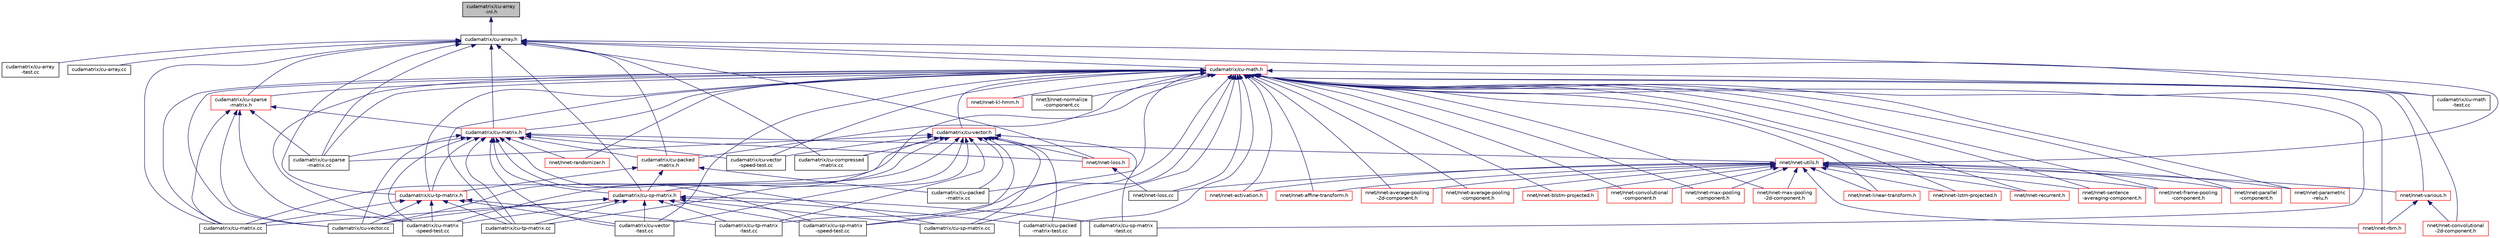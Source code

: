 digraph "cudamatrix/cu-array-inl.h"
{
  edge [fontname="Helvetica",fontsize="10",labelfontname="Helvetica",labelfontsize="10"];
  node [fontname="Helvetica",fontsize="10",shape=record];
  Node8 [label="cudamatrix/cu-array\l-inl.h",height=0.2,width=0.4,color="black", fillcolor="grey75", style="filled", fontcolor="black"];
  Node8 -> Node9 [dir="back",color="midnightblue",fontsize="10",style="solid",fontname="Helvetica"];
  Node9 [label="cudamatrix/cu-array.h",height=0.2,width=0.4,color="black", fillcolor="white", style="filled",URL="$cu-array_8h.html"];
  Node9 -> Node10 [dir="back",color="midnightblue",fontsize="10",style="solid",fontname="Helvetica"];
  Node10 [label="cudamatrix/cu-array\l-test.cc",height=0.2,width=0.4,color="black", fillcolor="white", style="filled",URL="$cu-array-test_8cc.html"];
  Node9 -> Node11 [dir="back",color="midnightblue",fontsize="10",style="solid",fontname="Helvetica"];
  Node11 [label="cudamatrix/cu-array.cc",height=0.2,width=0.4,color="black", fillcolor="white", style="filled",URL="$cu-array_8cc.html"];
  Node9 -> Node12 [dir="back",color="midnightblue",fontsize="10",style="solid",fontname="Helvetica"];
  Node12 [label="cudamatrix/cu-math.h",height=0.2,width=0.4,color="red", fillcolor="white", style="filled",URL="$cu-math_8h.html"];
  Node12 -> Node13 [dir="back",color="midnightblue",fontsize="10",style="solid",fontname="Helvetica"];
  Node13 [label="cudamatrix/cu-vector.h",height=0.2,width=0.4,color="red", fillcolor="white", style="filled",URL="$cu-vector_8h.html"];
  Node13 -> Node284 [dir="back",color="midnightblue",fontsize="10",style="solid",fontname="Helvetica"];
  Node284 [label="cudamatrix/cu-compressed\l-matrix.cc",height=0.2,width=0.4,color="black", fillcolor="white", style="filled",URL="$cu-compressed-matrix_8cc.html"];
  Node13 -> Node270 [dir="back",color="midnightblue",fontsize="10",style="solid",fontname="Helvetica"];
  Node270 [label="cudamatrix/cu-matrix\l-speed-test.cc",height=0.2,width=0.4,color="black", fillcolor="white", style="filled",URL="$cu-matrix-speed-test_8cc.html"];
  Node13 -> Node271 [dir="back",color="midnightblue",fontsize="10",style="solid",fontname="Helvetica"];
  Node271 [label="cudamatrix/cu-matrix.cc",height=0.2,width=0.4,color="black", fillcolor="white", style="filled",URL="$cu-matrix_8cc.html"];
  Node13 -> Node272 [dir="back",color="midnightblue",fontsize="10",style="solid",fontname="Helvetica"];
  Node272 [label="cudamatrix/cu-packed\l-matrix-test.cc",height=0.2,width=0.4,color="black", fillcolor="white", style="filled",URL="$cu-packed-matrix-test_8cc.html"];
  Node13 -> Node282 [dir="back",color="midnightblue",fontsize="10",style="solid",fontname="Helvetica"];
  Node282 [label="cudamatrix/cu-packed\l-matrix.cc",height=0.2,width=0.4,color="black", fillcolor="white", style="filled",URL="$cu-packed-matrix_8cc.html"];
  Node13 -> Node273 [dir="back",color="midnightblue",fontsize="10",style="solid",fontname="Helvetica"];
  Node273 [label="cudamatrix/cu-sp-matrix\l-speed-test.cc",height=0.2,width=0.4,color="black", fillcolor="white", style="filled",URL="$cu-sp-matrix-speed-test_8cc.html"];
  Node13 -> Node274 [dir="back",color="midnightblue",fontsize="10",style="solid",fontname="Helvetica"];
  Node274 [label="cudamatrix/cu-sp-matrix\l-test.cc",height=0.2,width=0.4,color="black", fillcolor="white", style="filled",URL="$cu-sp-matrix-test_8cc.html"];
  Node13 -> Node275 [dir="back",color="midnightblue",fontsize="10",style="solid",fontname="Helvetica"];
  Node275 [label="cudamatrix/cu-sp-matrix.cc",height=0.2,width=0.4,color="black", fillcolor="white", style="filled",URL="$cu-sp-matrix_8cc.html"];
  Node13 -> Node289 [dir="back",color="midnightblue",fontsize="10",style="solid",fontname="Helvetica"];
  Node289 [label="cudamatrix/cu-sparse\l-matrix.cc",height=0.2,width=0.4,color="black", fillcolor="white", style="filled",URL="$cu-sparse-matrix_8cc.html"];
  Node13 -> Node277 [dir="back",color="midnightblue",fontsize="10",style="solid",fontname="Helvetica"];
  Node277 [label="cudamatrix/cu-tp-matrix\l-test.cc",height=0.2,width=0.4,color="black", fillcolor="white", style="filled",URL="$cu-tp-matrix-test_8cc.html"];
  Node13 -> Node278 [dir="back",color="midnightblue",fontsize="10",style="solid",fontname="Helvetica"];
  Node278 [label="cudamatrix/cu-tp-matrix.cc",height=0.2,width=0.4,color="black", fillcolor="white", style="filled",URL="$cu-tp-matrix_8cc.html"];
  Node13 -> Node290 [dir="back",color="midnightblue",fontsize="10",style="solid",fontname="Helvetica"];
  Node290 [label="cudamatrix/cu-vector\l-speed-test.cc",height=0.2,width=0.4,color="black", fillcolor="white", style="filled",URL="$cu-vector-speed-test_8cc.html"];
  Node13 -> Node279 [dir="back",color="midnightblue",fontsize="10",style="solid",fontname="Helvetica"];
  Node279 [label="cudamatrix/cu-vector\l-test.cc",height=0.2,width=0.4,color="black", fillcolor="white", style="filled",URL="$cu-vector-test_8cc.html"];
  Node13 -> Node280 [dir="back",color="midnightblue",fontsize="10",style="solid",fontname="Helvetica"];
  Node280 [label="cudamatrix/cu-vector.cc",height=0.2,width=0.4,color="black", fillcolor="white", style="filled",URL="$cu-vector_8cc.html"];
  Node13 -> Node340 [dir="back",color="midnightblue",fontsize="10",style="solid",fontname="Helvetica"];
  Node340 [label="nnet/nnet-loss.h",height=0.2,width=0.4,color="red", fillcolor="white", style="filled",URL="$nnet-loss_8h.html"];
  Node340 -> Node338 [dir="back",color="midnightblue",fontsize="10",style="solid",fontname="Helvetica"];
  Node338 [label="nnet/nnet-loss.cc",height=0.2,width=0.4,color="black", fillcolor="white", style="filled",URL="$nnet-loss_8cc.html"];
  Node12 -> Node267 [dir="back",color="midnightblue",fontsize="10",style="solid",fontname="Helvetica"];
  Node267 [label="cudamatrix/cu-matrix.h",height=0.2,width=0.4,color="red", fillcolor="white", style="filled",URL="$cu-matrix_8h.html"];
  Node267 -> Node268 [dir="back",color="midnightblue",fontsize="10",style="solid",fontname="Helvetica"];
  Node268 [label="cudamatrix/cu-packed\l-matrix.h",height=0.2,width=0.4,color="red", fillcolor="white", style="filled",URL="$cu-packed-matrix_8h.html"];
  Node268 -> Node269 [dir="back",color="midnightblue",fontsize="10",style="solid",fontname="Helvetica"];
  Node269 [label="cudamatrix/cu-sp-matrix.h",height=0.2,width=0.4,color="red", fillcolor="white", style="filled",URL="$cu-sp-matrix_8h.html"];
  Node269 -> Node270 [dir="back",color="midnightblue",fontsize="10",style="solid",fontname="Helvetica"];
  Node269 -> Node271 [dir="back",color="midnightblue",fontsize="10",style="solid",fontname="Helvetica"];
  Node269 -> Node272 [dir="back",color="midnightblue",fontsize="10",style="solid",fontname="Helvetica"];
  Node269 -> Node273 [dir="back",color="midnightblue",fontsize="10",style="solid",fontname="Helvetica"];
  Node269 -> Node274 [dir="back",color="midnightblue",fontsize="10",style="solid",fontname="Helvetica"];
  Node269 -> Node275 [dir="back",color="midnightblue",fontsize="10",style="solid",fontname="Helvetica"];
  Node269 -> Node277 [dir="back",color="midnightblue",fontsize="10",style="solid",fontname="Helvetica"];
  Node269 -> Node278 [dir="back",color="midnightblue",fontsize="10",style="solid",fontname="Helvetica"];
  Node269 -> Node279 [dir="back",color="midnightblue",fontsize="10",style="solid",fontname="Helvetica"];
  Node269 -> Node280 [dir="back",color="midnightblue",fontsize="10",style="solid",fontname="Helvetica"];
  Node268 -> Node281 [dir="back",color="midnightblue",fontsize="10",style="solid",fontname="Helvetica"];
  Node281 [label="cudamatrix/cu-tp-matrix.h",height=0.2,width=0.4,color="red", fillcolor="white", style="filled",URL="$cu-tp-matrix_8h.html"];
  Node281 -> Node270 [dir="back",color="midnightblue",fontsize="10",style="solid",fontname="Helvetica"];
  Node281 -> Node271 [dir="back",color="midnightblue",fontsize="10",style="solid",fontname="Helvetica"];
  Node281 -> Node277 [dir="back",color="midnightblue",fontsize="10",style="solid",fontname="Helvetica"];
  Node281 -> Node278 [dir="back",color="midnightblue",fontsize="10",style="solid",fontname="Helvetica"];
  Node281 -> Node279 [dir="back",color="midnightblue",fontsize="10",style="solid",fontname="Helvetica"];
  Node281 -> Node280 [dir="back",color="midnightblue",fontsize="10",style="solid",fontname="Helvetica"];
  Node268 -> Node282 [dir="back",color="midnightblue",fontsize="10",style="solid",fontname="Helvetica"];
  Node267 -> Node269 [dir="back",color="midnightblue",fontsize="10",style="solid",fontname="Helvetica"];
  Node267 -> Node281 [dir="back",color="midnightblue",fontsize="10",style="solid",fontname="Helvetica"];
  Node267 -> Node270 [dir="back",color="midnightblue",fontsize="10",style="solid",fontname="Helvetica"];
  Node267 -> Node273 [dir="back",color="midnightblue",fontsize="10",style="solid",fontname="Helvetica"];
  Node267 -> Node275 [dir="back",color="midnightblue",fontsize="10",style="solid",fontname="Helvetica"];
  Node267 -> Node289 [dir="back",color="midnightblue",fontsize="10",style="solid",fontname="Helvetica"];
  Node267 -> Node278 [dir="back",color="midnightblue",fontsize="10",style="solid",fontname="Helvetica"];
  Node267 -> Node290 [dir="back",color="midnightblue",fontsize="10",style="solid",fontname="Helvetica"];
  Node267 -> Node279 [dir="back",color="midnightblue",fontsize="10",style="solid",fontname="Helvetica"];
  Node267 -> Node280 [dir="back",color="midnightblue",fontsize="10",style="solid",fontname="Helvetica"];
  Node267 -> Node337 [dir="back",color="midnightblue",fontsize="10",style="solid",fontname="Helvetica"];
  Node337 [label="nnet/nnet-utils.h",height=0.2,width=0.4,color="red", fillcolor="white", style="filled",URL="$nnet-utils_8h.html"];
  Node337 -> Node292 [dir="back",color="midnightblue",fontsize="10",style="solid",fontname="Helvetica"];
  Node292 [label="nnet/nnet-activation.h",height=0.2,width=0.4,color="red", fillcolor="white", style="filled",URL="$nnet-activation_8h.html"];
  Node337 -> Node298 [dir="back",color="midnightblue",fontsize="10",style="solid",fontname="Helvetica"];
  Node298 [label="nnet/nnet-affine-transform.h",height=0.2,width=0.4,color="red", fillcolor="white", style="filled",URL="$nnet-affine-transform_8h.html"];
  Node337 -> Node300 [dir="back",color="midnightblue",fontsize="10",style="solid",fontname="Helvetica"];
  Node300 [label="nnet/nnet-average-pooling\l-2d-component.h",height=0.2,width=0.4,color="red", fillcolor="white", style="filled",URL="$nnet-average-pooling-2d-component_8h.html"];
  Node337 -> Node302 [dir="back",color="midnightblue",fontsize="10",style="solid",fontname="Helvetica"];
  Node302 [label="nnet/nnet-average-pooling\l-component.h",height=0.2,width=0.4,color="red", fillcolor="white", style="filled",URL="$nnet-average-pooling-component_8h.html"];
  Node337 -> Node303 [dir="back",color="midnightblue",fontsize="10",style="solid",fontname="Helvetica"];
  Node303 [label="nnet/nnet-blstm-projected.h",height=0.2,width=0.4,color="red", fillcolor="white", style="filled",URL="$nnet-blstm-projected_8h.html"];
  Node337 -> Node324 [dir="back",color="midnightblue",fontsize="10",style="solid",fontname="Helvetica"];
  Node324 [label="nnet/nnet-convolutional\l-component.h",height=0.2,width=0.4,color="red", fillcolor="white", style="filled",URL="$nnet-convolutional-component_8h.html"];
  Node337 -> Node326 [dir="back",color="midnightblue",fontsize="10",style="solid",fontname="Helvetica"];
  Node326 [label="nnet/nnet-various.h",height=0.2,width=0.4,color="red", fillcolor="white", style="filled",URL="$nnet-various_8h.html"];
  Node326 -> Node325 [dir="back",color="midnightblue",fontsize="10",style="solid",fontname="Helvetica"];
  Node325 [label="nnet/nnet-convolutional\l-2d-component.h",height=0.2,width=0.4,color="red", fillcolor="white", style="filled",URL="$nnet-convolutional-2d-component_8h.html"];
  Node326 -> Node305 [dir="back",color="midnightblue",fontsize="10",style="solid",fontname="Helvetica"];
  Node305 [label="nnet/nnet-rbm.h",height=0.2,width=0.4,color="red", fillcolor="white", style="filled",URL="$nnet-rbm_8h.html"];
  Node337 -> Node327 [dir="back",color="midnightblue",fontsize="10",style="solid",fontname="Helvetica"];
  Node327 [label="nnet/nnet-max-pooling\l-component.h",height=0.2,width=0.4,color="red", fillcolor="white", style="filled",URL="$nnet-max-pooling-component_8h.html"];
  Node337 -> Node328 [dir="back",color="midnightblue",fontsize="10",style="solid",fontname="Helvetica"];
  Node328 [label="nnet/nnet-max-pooling\l-2d-component.h",height=0.2,width=0.4,color="red", fillcolor="white", style="filled",URL="$nnet-max-pooling-2d-component_8h.html"];
  Node337 -> Node330 [dir="back",color="midnightblue",fontsize="10",style="solid",fontname="Helvetica"];
  Node330 [label="nnet/nnet-linear-transform.h",height=0.2,width=0.4,color="red", fillcolor="white", style="filled",URL="$nnet-linear-transform_8h.html"];
  Node337 -> Node305 [dir="back",color="midnightblue",fontsize="10",style="solid",fontname="Helvetica"];
  Node337 -> Node331 [dir="back",color="midnightblue",fontsize="10",style="solid",fontname="Helvetica"];
  Node331 [label="nnet/nnet-lstm-projected.h",height=0.2,width=0.4,color="red", fillcolor="white", style="filled",URL="$nnet-lstm-projected_8h.html"];
  Node337 -> Node332 [dir="back",color="midnightblue",fontsize="10",style="solid",fontname="Helvetica"];
  Node332 [label="nnet/nnet-recurrent.h",height=0.2,width=0.4,color="red", fillcolor="white", style="filled",URL="$nnet-recurrent_8h.html"];
  Node337 -> Node333 [dir="back",color="midnightblue",fontsize="10",style="solid",fontname="Helvetica"];
  Node333 [label="nnet/nnet-sentence\l-averaging-component.h",height=0.2,width=0.4,color="red", fillcolor="white", style="filled",URL="$nnet-sentence-averaging-component_8h.html"];
  Node337 -> Node334 [dir="back",color="midnightblue",fontsize="10",style="solid",fontname="Helvetica"];
  Node334 [label="nnet/nnet-frame-pooling\l-component.h",height=0.2,width=0.4,color="red", fillcolor="white", style="filled",URL="$nnet-frame-pooling-component_8h.html"];
  Node337 -> Node335 [dir="back",color="midnightblue",fontsize="10",style="solid",fontname="Helvetica"];
  Node335 [label="nnet/nnet-parallel\l-component.h",height=0.2,width=0.4,color="red", fillcolor="white", style="filled",URL="$nnet-parallel-component_8h.html"];
  Node337 -> Node336 [dir="back",color="midnightblue",fontsize="10",style="solid",fontname="Helvetica"];
  Node336 [label="nnet/nnet-parametric\l-relu.h",height=0.2,width=0.4,color="red", fillcolor="white", style="filled",URL="$nnet-parametric-relu_8h.html"];
  Node337 -> Node338 [dir="back",color="midnightblue",fontsize="10",style="solid",fontname="Helvetica"];
  Node267 -> Node340 [dir="back",color="midnightblue",fontsize="10",style="solid",fontname="Helvetica"];
  Node267 -> Node343 [dir="back",color="midnightblue",fontsize="10",style="solid",fontname="Helvetica"];
  Node343 [label="nnet/nnet-randomizer.h",height=0.2,width=0.4,color="red", fillcolor="white", style="filled",URL="$nnet-randomizer_8h.html"];
  Node12 -> Node348 [dir="back",color="midnightblue",fontsize="10",style="solid",fontname="Helvetica"];
  Node348 [label="cudamatrix/cu-sparse\l-matrix.h",height=0.2,width=0.4,color="red", fillcolor="white", style="filled",URL="$cu-sparse-matrix_8h.html"];
  Node348 -> Node267 [dir="back",color="midnightblue",fontsize="10",style="solid",fontname="Helvetica"];
  Node348 -> Node270 [dir="back",color="midnightblue",fontsize="10",style="solid",fontname="Helvetica"];
  Node348 -> Node271 [dir="back",color="midnightblue",fontsize="10",style="solid",fontname="Helvetica"];
  Node348 -> Node289 [dir="back",color="midnightblue",fontsize="10",style="solid",fontname="Helvetica"];
  Node348 -> Node280 [dir="back",color="midnightblue",fontsize="10",style="solid",fontname="Helvetica"];
  Node12 -> Node269 [dir="back",color="midnightblue",fontsize="10",style="solid",fontname="Helvetica"];
  Node12 -> Node268 [dir="back",color="midnightblue",fontsize="10",style="solid",fontname="Helvetica"];
  Node12 -> Node281 [dir="back",color="midnightblue",fontsize="10",style="solid",fontname="Helvetica"];
  Node12 -> Node17 [dir="back",color="midnightblue",fontsize="10",style="solid",fontname="Helvetica"];
  Node17 [label="cudamatrix/cu-math\l-test.cc",height=0.2,width=0.4,color="black", fillcolor="white", style="filled",URL="$cu-math-test_8cc.html"];
  Node12 -> Node270 [dir="back",color="midnightblue",fontsize="10",style="solid",fontname="Helvetica"];
  Node12 -> Node271 [dir="back",color="midnightblue",fontsize="10",style="solid",fontname="Helvetica"];
  Node12 -> Node272 [dir="back",color="midnightblue",fontsize="10",style="solid",fontname="Helvetica"];
  Node12 -> Node282 [dir="back",color="midnightblue",fontsize="10",style="solid",fontname="Helvetica"];
  Node12 -> Node273 [dir="back",color="midnightblue",fontsize="10",style="solid",fontname="Helvetica"];
  Node12 -> Node274 [dir="back",color="midnightblue",fontsize="10",style="solid",fontname="Helvetica"];
  Node12 -> Node275 [dir="back",color="midnightblue",fontsize="10",style="solid",fontname="Helvetica"];
  Node12 -> Node289 [dir="back",color="midnightblue",fontsize="10",style="solid",fontname="Helvetica"];
  Node12 -> Node277 [dir="back",color="midnightblue",fontsize="10",style="solid",fontname="Helvetica"];
  Node12 -> Node278 [dir="back",color="midnightblue",fontsize="10",style="solid",fontname="Helvetica"];
  Node12 -> Node290 [dir="back",color="midnightblue",fontsize="10",style="solid",fontname="Helvetica"];
  Node12 -> Node279 [dir="back",color="midnightblue",fontsize="10",style="solid",fontname="Helvetica"];
  Node12 -> Node280 [dir="back",color="midnightblue",fontsize="10",style="solid",fontname="Helvetica"];
  Node12 -> Node292 [dir="back",color="midnightblue",fontsize="10",style="solid",fontname="Helvetica"];
  Node12 -> Node298 [dir="back",color="midnightblue",fontsize="10",style="solid",fontname="Helvetica"];
  Node12 -> Node300 [dir="back",color="midnightblue",fontsize="10",style="solid",fontname="Helvetica"];
  Node12 -> Node302 [dir="back",color="midnightblue",fontsize="10",style="solid",fontname="Helvetica"];
  Node12 -> Node303 [dir="back",color="midnightblue",fontsize="10",style="solid",fontname="Helvetica"];
  Node12 -> Node324 [dir="back",color="midnightblue",fontsize="10",style="solid",fontname="Helvetica"];
  Node12 -> Node326 [dir="back",color="midnightblue",fontsize="10",style="solid",fontname="Helvetica"];
  Node12 -> Node325 [dir="back",color="midnightblue",fontsize="10",style="solid",fontname="Helvetica"];
  Node12 -> Node327 [dir="back",color="midnightblue",fontsize="10",style="solid",fontname="Helvetica"];
  Node12 -> Node328 [dir="back",color="midnightblue",fontsize="10",style="solid",fontname="Helvetica"];
  Node12 -> Node329 [dir="back",color="midnightblue",fontsize="10",style="solid",fontname="Helvetica"];
  Node329 [label="nnet/nnet-kl-hmm.h",height=0.2,width=0.4,color="red", fillcolor="white", style="filled",URL="$nnet-kl-hmm_8h.html"];
  Node12 -> Node330 [dir="back",color="midnightblue",fontsize="10",style="solid",fontname="Helvetica"];
  Node12 -> Node305 [dir="back",color="midnightblue",fontsize="10",style="solid",fontname="Helvetica"];
  Node12 -> Node331 [dir="back",color="midnightblue",fontsize="10",style="solid",fontname="Helvetica"];
  Node12 -> Node332 [dir="back",color="midnightblue",fontsize="10",style="solid",fontname="Helvetica"];
  Node12 -> Node333 [dir="back",color="midnightblue",fontsize="10",style="solid",fontname="Helvetica"];
  Node12 -> Node334 [dir="back",color="midnightblue",fontsize="10",style="solid",fontname="Helvetica"];
  Node12 -> Node335 [dir="back",color="midnightblue",fontsize="10",style="solid",fontname="Helvetica"];
  Node12 -> Node336 [dir="back",color="midnightblue",fontsize="10",style="solid",fontname="Helvetica"];
  Node12 -> Node338 [dir="back",color="midnightblue",fontsize="10",style="solid",fontname="Helvetica"];
  Node12 -> Node343 [dir="back",color="midnightblue",fontsize="10",style="solid",fontname="Helvetica"];
  Node12 -> Node141 [dir="back",color="midnightblue",fontsize="10",style="solid",fontname="Helvetica"];
  Node141 [label="nnet3/nnet-normalize\l-component.cc",height=0.2,width=0.4,color="black", fillcolor="white", style="filled",URL="$nnet-normalize-component_8cc.html"];
  Node9 -> Node267 [dir="back",color="midnightblue",fontsize="10",style="solid",fontname="Helvetica"];
  Node9 -> Node348 [dir="back",color="midnightblue",fontsize="10",style="solid",fontname="Helvetica"];
  Node9 -> Node269 [dir="back",color="midnightblue",fontsize="10",style="solid",fontname="Helvetica"];
  Node9 -> Node268 [dir="back",color="midnightblue",fontsize="10",style="solid",fontname="Helvetica"];
  Node9 -> Node281 [dir="back",color="midnightblue",fontsize="10",style="solid",fontname="Helvetica"];
  Node9 -> Node284 [dir="back",color="midnightblue",fontsize="10",style="solid",fontname="Helvetica"];
  Node9 -> Node17 [dir="back",color="midnightblue",fontsize="10",style="solid",fontname="Helvetica"];
  Node9 -> Node271 [dir="back",color="midnightblue",fontsize="10",style="solid",fontname="Helvetica"];
  Node9 -> Node289 [dir="back",color="midnightblue",fontsize="10",style="solid",fontname="Helvetica"];
  Node9 -> Node337 [dir="back",color="midnightblue",fontsize="10",style="solid",fontname="Helvetica"];
  Node9 -> Node340 [dir="back",color="midnightblue",fontsize="10",style="solid",fontname="Helvetica"];
}
